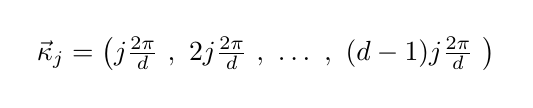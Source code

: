 \begin{tikzpicture}
	\begin{pgfonlayer}{nodelayer}
		\node [style=none] (0) at (0, 0) {$\vec{\kappa}_j = \left( j\frac{2\pi}{d} \ , \ 2j\frac{2\pi}{d} \ , \ \ldots \ , \ (d-1)j\frac{2\pi}{d} \ \right)$};
	\end{pgfonlayer}
\end{tikzpicture}

